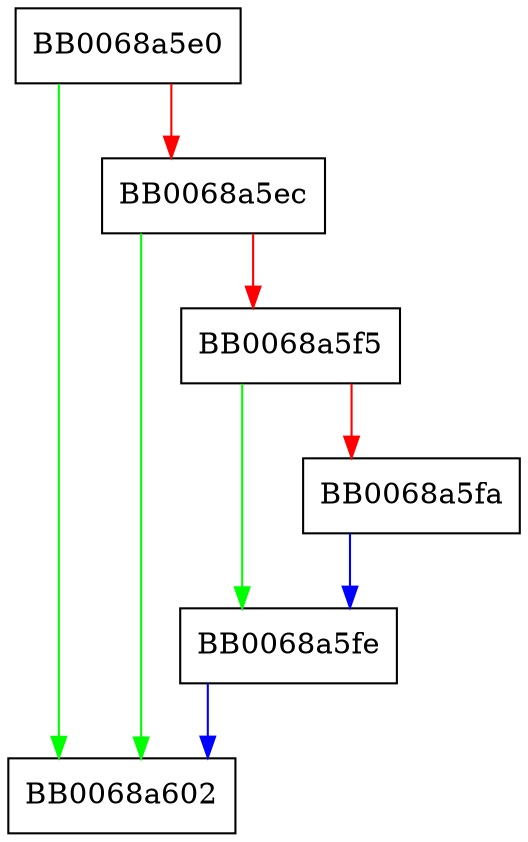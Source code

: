 digraph X509_alias_get0 {
  node [shape="box"];
  graph [splines=ortho];
  BB0068a5e0 -> BB0068a602 [color="green"];
  BB0068a5e0 -> BB0068a5ec [color="red"];
  BB0068a5ec -> BB0068a602 [color="green"];
  BB0068a5ec -> BB0068a5f5 [color="red"];
  BB0068a5f5 -> BB0068a5fe [color="green"];
  BB0068a5f5 -> BB0068a5fa [color="red"];
  BB0068a5fa -> BB0068a5fe [color="blue"];
  BB0068a5fe -> BB0068a602 [color="blue"];
}